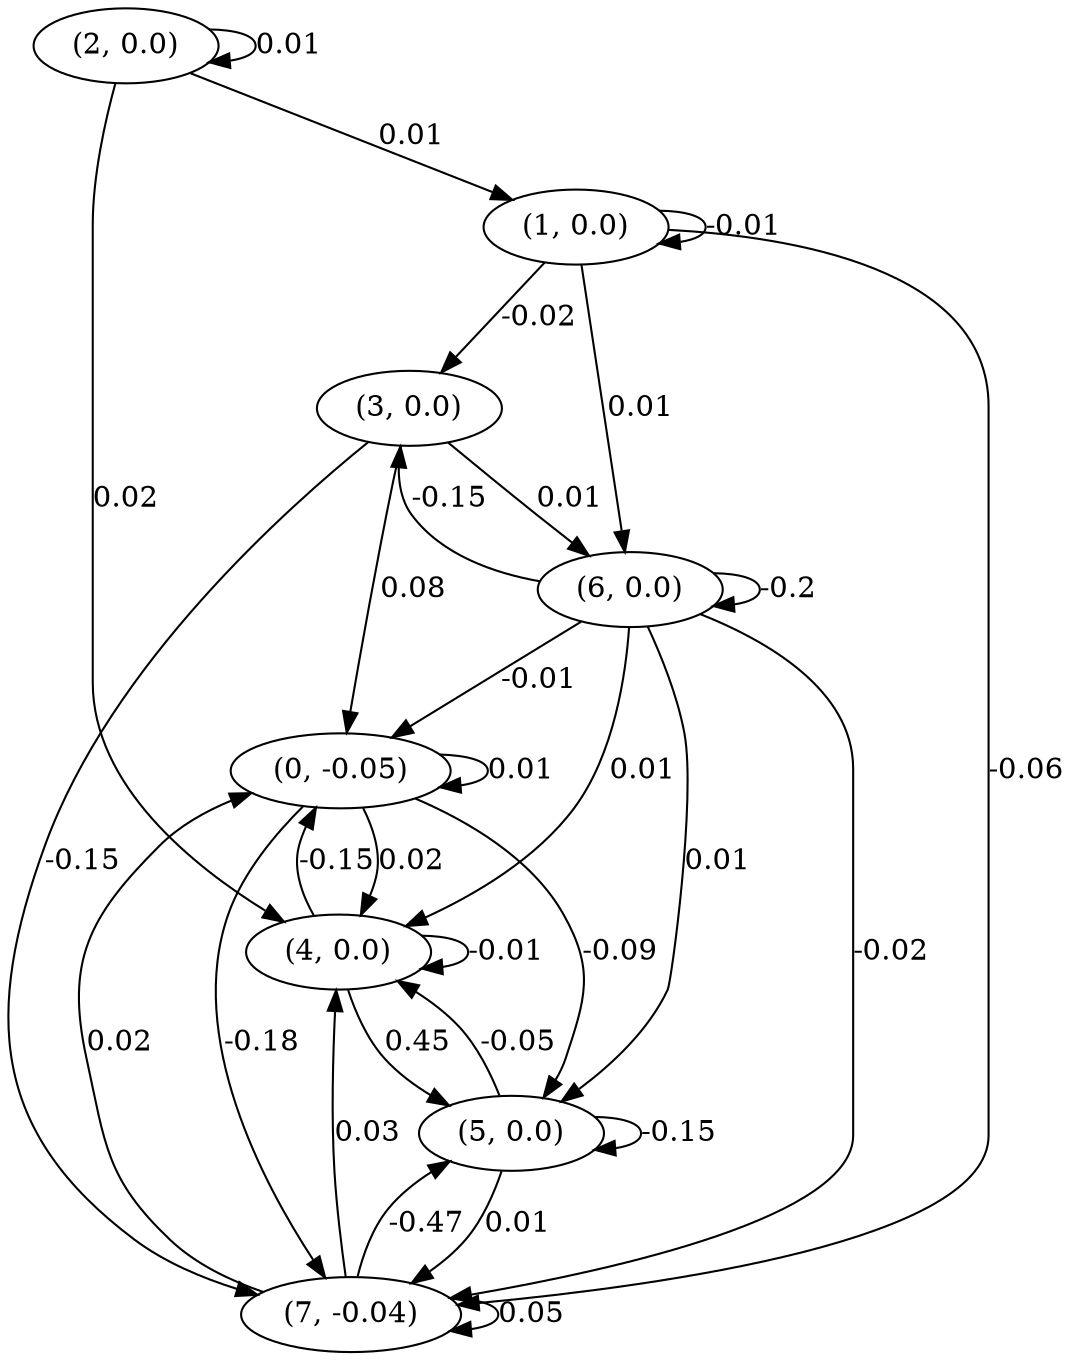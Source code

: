 digraph {
    0 [ label = "(0, -0.05)" ]
    1 [ label = "(1, 0.0)" ]
    2 [ label = "(2, 0.0)" ]
    3 [ label = "(3, 0.0)" ]
    4 [ label = "(4, 0.0)" ]
    5 [ label = "(5, 0.0)" ]
    6 [ label = "(6, 0.0)" ]
    7 [ label = "(7, -0.04)" ]
    0 -> 0 [ label = "0.01" ]
    1 -> 1 [ label = "-0.01" ]
    2 -> 2 [ label = "0.01" ]
    4 -> 4 [ label = "-0.01" ]
    5 -> 5 [ label = "-0.15" ]
    6 -> 6 [ label = "-0.2" ]
    7 -> 7 [ label = "0.05" ]
    3 -> 0 [ label = "0.08" ]
    4 -> 0 [ label = "-0.15" ]
    6 -> 0 [ label = "-0.01" ]
    7 -> 0 [ label = "0.02" ]
    2 -> 1 [ label = "0.01" ]
    1 -> 3 [ label = "-0.02" ]
    6 -> 3 [ label = "-0.15" ]
    0 -> 4 [ label = "0.02" ]
    2 -> 4 [ label = "0.02" ]
    5 -> 4 [ label = "-0.05" ]
    6 -> 4 [ label = "0.01" ]
    7 -> 4 [ label = "0.03" ]
    0 -> 5 [ label = "-0.09" ]
    4 -> 5 [ label = "0.45" ]
    6 -> 5 [ label = "0.01" ]
    7 -> 5 [ label = "-0.47" ]
    1 -> 6 [ label = "0.01" ]
    3 -> 6 [ label = "0.01" ]
    0 -> 7 [ label = "-0.18" ]
    1 -> 7 [ label = "-0.06" ]
    3 -> 7 [ label = "-0.15" ]
    5 -> 7 [ label = "0.01" ]
    6 -> 7 [ label = "-0.02" ]
}

